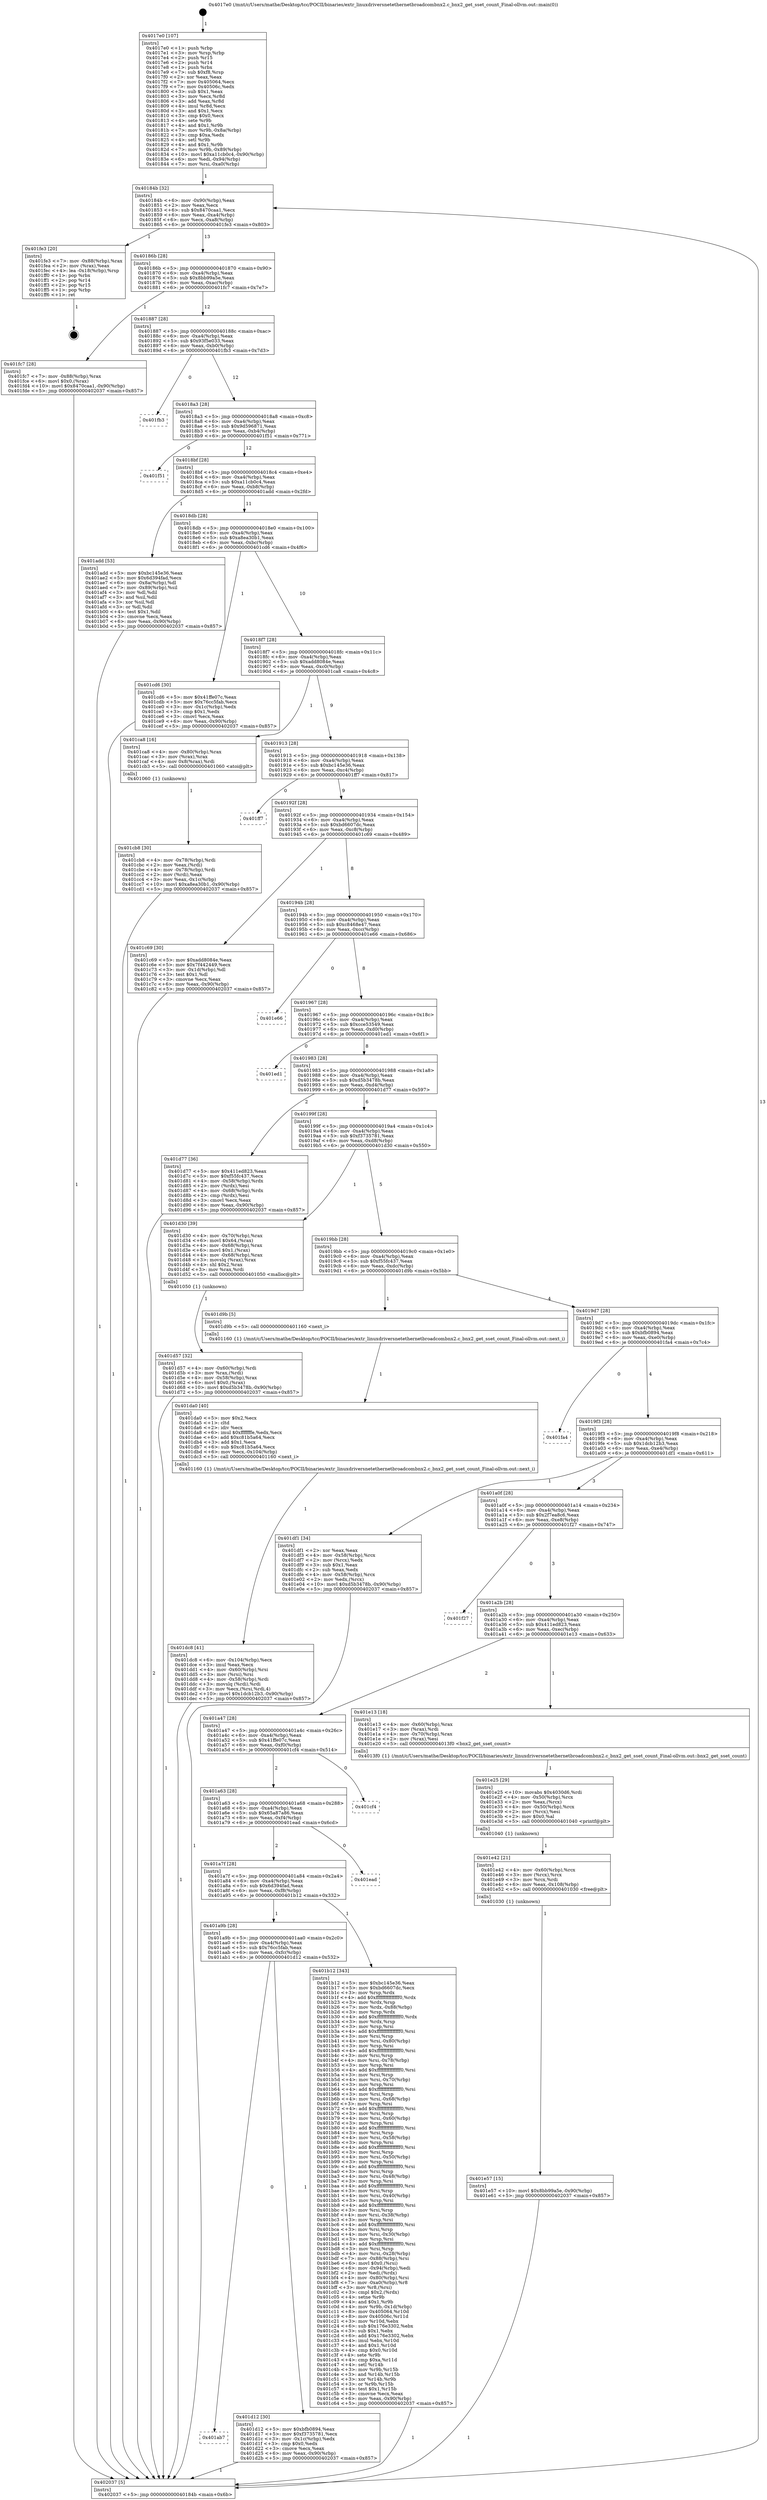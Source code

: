 digraph "0x4017e0" {
  label = "0x4017e0 (/mnt/c/Users/mathe/Desktop/tcc/POCII/binaries/extr_linuxdriversnetethernetbroadcombnx2.c_bnx2_get_sset_count_Final-ollvm.out::main(0))"
  labelloc = "t"
  node[shape=record]

  Entry [label="",width=0.3,height=0.3,shape=circle,fillcolor=black,style=filled]
  "0x40184b" [label="{
     0x40184b [32]\l
     | [instrs]\l
     &nbsp;&nbsp;0x40184b \<+6\>: mov -0x90(%rbp),%eax\l
     &nbsp;&nbsp;0x401851 \<+2\>: mov %eax,%ecx\l
     &nbsp;&nbsp;0x401853 \<+6\>: sub $0x8470caa1,%ecx\l
     &nbsp;&nbsp;0x401859 \<+6\>: mov %eax,-0xa4(%rbp)\l
     &nbsp;&nbsp;0x40185f \<+6\>: mov %ecx,-0xa8(%rbp)\l
     &nbsp;&nbsp;0x401865 \<+6\>: je 0000000000401fe3 \<main+0x803\>\l
  }"]
  "0x401fe3" [label="{
     0x401fe3 [20]\l
     | [instrs]\l
     &nbsp;&nbsp;0x401fe3 \<+7\>: mov -0x88(%rbp),%rax\l
     &nbsp;&nbsp;0x401fea \<+2\>: mov (%rax),%eax\l
     &nbsp;&nbsp;0x401fec \<+4\>: lea -0x18(%rbp),%rsp\l
     &nbsp;&nbsp;0x401ff0 \<+1\>: pop %rbx\l
     &nbsp;&nbsp;0x401ff1 \<+2\>: pop %r14\l
     &nbsp;&nbsp;0x401ff3 \<+2\>: pop %r15\l
     &nbsp;&nbsp;0x401ff5 \<+1\>: pop %rbp\l
     &nbsp;&nbsp;0x401ff6 \<+1\>: ret\l
  }"]
  "0x40186b" [label="{
     0x40186b [28]\l
     | [instrs]\l
     &nbsp;&nbsp;0x40186b \<+5\>: jmp 0000000000401870 \<main+0x90\>\l
     &nbsp;&nbsp;0x401870 \<+6\>: mov -0xa4(%rbp),%eax\l
     &nbsp;&nbsp;0x401876 \<+5\>: sub $0x8bb99a5e,%eax\l
     &nbsp;&nbsp;0x40187b \<+6\>: mov %eax,-0xac(%rbp)\l
     &nbsp;&nbsp;0x401881 \<+6\>: je 0000000000401fc7 \<main+0x7e7\>\l
  }"]
  Exit [label="",width=0.3,height=0.3,shape=circle,fillcolor=black,style=filled,peripheries=2]
  "0x401fc7" [label="{
     0x401fc7 [28]\l
     | [instrs]\l
     &nbsp;&nbsp;0x401fc7 \<+7\>: mov -0x88(%rbp),%rax\l
     &nbsp;&nbsp;0x401fce \<+6\>: movl $0x0,(%rax)\l
     &nbsp;&nbsp;0x401fd4 \<+10\>: movl $0x8470caa1,-0x90(%rbp)\l
     &nbsp;&nbsp;0x401fde \<+5\>: jmp 0000000000402037 \<main+0x857\>\l
  }"]
  "0x401887" [label="{
     0x401887 [28]\l
     | [instrs]\l
     &nbsp;&nbsp;0x401887 \<+5\>: jmp 000000000040188c \<main+0xac\>\l
     &nbsp;&nbsp;0x40188c \<+6\>: mov -0xa4(%rbp),%eax\l
     &nbsp;&nbsp;0x401892 \<+5\>: sub $0x93f5e033,%eax\l
     &nbsp;&nbsp;0x401897 \<+6\>: mov %eax,-0xb0(%rbp)\l
     &nbsp;&nbsp;0x40189d \<+6\>: je 0000000000401fb3 \<main+0x7d3\>\l
  }"]
  "0x401e57" [label="{
     0x401e57 [15]\l
     | [instrs]\l
     &nbsp;&nbsp;0x401e57 \<+10\>: movl $0x8bb99a5e,-0x90(%rbp)\l
     &nbsp;&nbsp;0x401e61 \<+5\>: jmp 0000000000402037 \<main+0x857\>\l
  }"]
  "0x401fb3" [label="{
     0x401fb3\l
  }", style=dashed]
  "0x4018a3" [label="{
     0x4018a3 [28]\l
     | [instrs]\l
     &nbsp;&nbsp;0x4018a3 \<+5\>: jmp 00000000004018a8 \<main+0xc8\>\l
     &nbsp;&nbsp;0x4018a8 \<+6\>: mov -0xa4(%rbp),%eax\l
     &nbsp;&nbsp;0x4018ae \<+5\>: sub $0x9d596871,%eax\l
     &nbsp;&nbsp;0x4018b3 \<+6\>: mov %eax,-0xb4(%rbp)\l
     &nbsp;&nbsp;0x4018b9 \<+6\>: je 0000000000401f51 \<main+0x771\>\l
  }"]
  "0x401e42" [label="{
     0x401e42 [21]\l
     | [instrs]\l
     &nbsp;&nbsp;0x401e42 \<+4\>: mov -0x60(%rbp),%rcx\l
     &nbsp;&nbsp;0x401e46 \<+3\>: mov (%rcx),%rcx\l
     &nbsp;&nbsp;0x401e49 \<+3\>: mov %rcx,%rdi\l
     &nbsp;&nbsp;0x401e4c \<+6\>: mov %eax,-0x108(%rbp)\l
     &nbsp;&nbsp;0x401e52 \<+5\>: call 0000000000401030 \<free@plt\>\l
     | [calls]\l
     &nbsp;&nbsp;0x401030 \{1\} (unknown)\l
  }"]
  "0x401f51" [label="{
     0x401f51\l
  }", style=dashed]
  "0x4018bf" [label="{
     0x4018bf [28]\l
     | [instrs]\l
     &nbsp;&nbsp;0x4018bf \<+5\>: jmp 00000000004018c4 \<main+0xe4\>\l
     &nbsp;&nbsp;0x4018c4 \<+6\>: mov -0xa4(%rbp),%eax\l
     &nbsp;&nbsp;0x4018ca \<+5\>: sub $0xa11cb0c4,%eax\l
     &nbsp;&nbsp;0x4018cf \<+6\>: mov %eax,-0xb8(%rbp)\l
     &nbsp;&nbsp;0x4018d5 \<+6\>: je 0000000000401add \<main+0x2fd\>\l
  }"]
  "0x401e25" [label="{
     0x401e25 [29]\l
     | [instrs]\l
     &nbsp;&nbsp;0x401e25 \<+10\>: movabs $0x4030d6,%rdi\l
     &nbsp;&nbsp;0x401e2f \<+4\>: mov -0x50(%rbp),%rcx\l
     &nbsp;&nbsp;0x401e33 \<+2\>: mov %eax,(%rcx)\l
     &nbsp;&nbsp;0x401e35 \<+4\>: mov -0x50(%rbp),%rcx\l
     &nbsp;&nbsp;0x401e39 \<+2\>: mov (%rcx),%esi\l
     &nbsp;&nbsp;0x401e3b \<+2\>: mov $0x0,%al\l
     &nbsp;&nbsp;0x401e3d \<+5\>: call 0000000000401040 \<printf@plt\>\l
     | [calls]\l
     &nbsp;&nbsp;0x401040 \{1\} (unknown)\l
  }"]
  "0x401add" [label="{
     0x401add [53]\l
     | [instrs]\l
     &nbsp;&nbsp;0x401add \<+5\>: mov $0xbc145e36,%eax\l
     &nbsp;&nbsp;0x401ae2 \<+5\>: mov $0x6d394fad,%ecx\l
     &nbsp;&nbsp;0x401ae7 \<+6\>: mov -0x8a(%rbp),%dl\l
     &nbsp;&nbsp;0x401aed \<+7\>: mov -0x89(%rbp),%sil\l
     &nbsp;&nbsp;0x401af4 \<+3\>: mov %dl,%dil\l
     &nbsp;&nbsp;0x401af7 \<+3\>: and %sil,%dil\l
     &nbsp;&nbsp;0x401afa \<+3\>: xor %sil,%dl\l
     &nbsp;&nbsp;0x401afd \<+3\>: or %dl,%dil\l
     &nbsp;&nbsp;0x401b00 \<+4\>: test $0x1,%dil\l
     &nbsp;&nbsp;0x401b04 \<+3\>: cmovne %ecx,%eax\l
     &nbsp;&nbsp;0x401b07 \<+6\>: mov %eax,-0x90(%rbp)\l
     &nbsp;&nbsp;0x401b0d \<+5\>: jmp 0000000000402037 \<main+0x857\>\l
  }"]
  "0x4018db" [label="{
     0x4018db [28]\l
     | [instrs]\l
     &nbsp;&nbsp;0x4018db \<+5\>: jmp 00000000004018e0 \<main+0x100\>\l
     &nbsp;&nbsp;0x4018e0 \<+6\>: mov -0xa4(%rbp),%eax\l
     &nbsp;&nbsp;0x4018e6 \<+5\>: sub $0xa8ea30b1,%eax\l
     &nbsp;&nbsp;0x4018eb \<+6\>: mov %eax,-0xbc(%rbp)\l
     &nbsp;&nbsp;0x4018f1 \<+6\>: je 0000000000401cd6 \<main+0x4f6\>\l
  }"]
  "0x402037" [label="{
     0x402037 [5]\l
     | [instrs]\l
     &nbsp;&nbsp;0x402037 \<+5\>: jmp 000000000040184b \<main+0x6b\>\l
  }"]
  "0x4017e0" [label="{
     0x4017e0 [107]\l
     | [instrs]\l
     &nbsp;&nbsp;0x4017e0 \<+1\>: push %rbp\l
     &nbsp;&nbsp;0x4017e1 \<+3\>: mov %rsp,%rbp\l
     &nbsp;&nbsp;0x4017e4 \<+2\>: push %r15\l
     &nbsp;&nbsp;0x4017e6 \<+2\>: push %r14\l
     &nbsp;&nbsp;0x4017e8 \<+1\>: push %rbx\l
     &nbsp;&nbsp;0x4017e9 \<+7\>: sub $0xf8,%rsp\l
     &nbsp;&nbsp;0x4017f0 \<+2\>: xor %eax,%eax\l
     &nbsp;&nbsp;0x4017f2 \<+7\>: mov 0x405064,%ecx\l
     &nbsp;&nbsp;0x4017f9 \<+7\>: mov 0x40506c,%edx\l
     &nbsp;&nbsp;0x401800 \<+3\>: sub $0x1,%eax\l
     &nbsp;&nbsp;0x401803 \<+3\>: mov %ecx,%r8d\l
     &nbsp;&nbsp;0x401806 \<+3\>: add %eax,%r8d\l
     &nbsp;&nbsp;0x401809 \<+4\>: imul %r8d,%ecx\l
     &nbsp;&nbsp;0x40180d \<+3\>: and $0x1,%ecx\l
     &nbsp;&nbsp;0x401810 \<+3\>: cmp $0x0,%ecx\l
     &nbsp;&nbsp;0x401813 \<+4\>: sete %r9b\l
     &nbsp;&nbsp;0x401817 \<+4\>: and $0x1,%r9b\l
     &nbsp;&nbsp;0x40181b \<+7\>: mov %r9b,-0x8a(%rbp)\l
     &nbsp;&nbsp;0x401822 \<+3\>: cmp $0xa,%edx\l
     &nbsp;&nbsp;0x401825 \<+4\>: setl %r9b\l
     &nbsp;&nbsp;0x401829 \<+4\>: and $0x1,%r9b\l
     &nbsp;&nbsp;0x40182d \<+7\>: mov %r9b,-0x89(%rbp)\l
     &nbsp;&nbsp;0x401834 \<+10\>: movl $0xa11cb0c4,-0x90(%rbp)\l
     &nbsp;&nbsp;0x40183e \<+6\>: mov %edi,-0x94(%rbp)\l
     &nbsp;&nbsp;0x401844 \<+7\>: mov %rsi,-0xa0(%rbp)\l
  }"]
  "0x401dc8" [label="{
     0x401dc8 [41]\l
     | [instrs]\l
     &nbsp;&nbsp;0x401dc8 \<+6\>: mov -0x104(%rbp),%ecx\l
     &nbsp;&nbsp;0x401dce \<+3\>: imul %eax,%ecx\l
     &nbsp;&nbsp;0x401dd1 \<+4\>: mov -0x60(%rbp),%rsi\l
     &nbsp;&nbsp;0x401dd5 \<+3\>: mov (%rsi),%rsi\l
     &nbsp;&nbsp;0x401dd8 \<+4\>: mov -0x58(%rbp),%rdi\l
     &nbsp;&nbsp;0x401ddc \<+3\>: movslq (%rdi),%rdi\l
     &nbsp;&nbsp;0x401ddf \<+3\>: mov %ecx,(%rsi,%rdi,4)\l
     &nbsp;&nbsp;0x401de2 \<+10\>: movl $0x1dcb12b3,-0x90(%rbp)\l
     &nbsp;&nbsp;0x401dec \<+5\>: jmp 0000000000402037 \<main+0x857\>\l
  }"]
  "0x401cd6" [label="{
     0x401cd6 [30]\l
     | [instrs]\l
     &nbsp;&nbsp;0x401cd6 \<+5\>: mov $0x41ffe07c,%eax\l
     &nbsp;&nbsp;0x401cdb \<+5\>: mov $0x76cc5fab,%ecx\l
     &nbsp;&nbsp;0x401ce0 \<+3\>: mov -0x1c(%rbp),%edx\l
     &nbsp;&nbsp;0x401ce3 \<+3\>: cmp $0x1,%edx\l
     &nbsp;&nbsp;0x401ce6 \<+3\>: cmovl %ecx,%eax\l
     &nbsp;&nbsp;0x401ce9 \<+6\>: mov %eax,-0x90(%rbp)\l
     &nbsp;&nbsp;0x401cef \<+5\>: jmp 0000000000402037 \<main+0x857\>\l
  }"]
  "0x4018f7" [label="{
     0x4018f7 [28]\l
     | [instrs]\l
     &nbsp;&nbsp;0x4018f7 \<+5\>: jmp 00000000004018fc \<main+0x11c\>\l
     &nbsp;&nbsp;0x4018fc \<+6\>: mov -0xa4(%rbp),%eax\l
     &nbsp;&nbsp;0x401902 \<+5\>: sub $0xadd8084e,%eax\l
     &nbsp;&nbsp;0x401907 \<+6\>: mov %eax,-0xc0(%rbp)\l
     &nbsp;&nbsp;0x40190d \<+6\>: je 0000000000401ca8 \<main+0x4c8\>\l
  }"]
  "0x401da0" [label="{
     0x401da0 [40]\l
     | [instrs]\l
     &nbsp;&nbsp;0x401da0 \<+5\>: mov $0x2,%ecx\l
     &nbsp;&nbsp;0x401da5 \<+1\>: cltd\l
     &nbsp;&nbsp;0x401da6 \<+2\>: idiv %ecx\l
     &nbsp;&nbsp;0x401da8 \<+6\>: imul $0xfffffffe,%edx,%ecx\l
     &nbsp;&nbsp;0x401dae \<+6\>: add $0xc81b5a64,%ecx\l
     &nbsp;&nbsp;0x401db4 \<+3\>: add $0x1,%ecx\l
     &nbsp;&nbsp;0x401db7 \<+6\>: sub $0xc81b5a64,%ecx\l
     &nbsp;&nbsp;0x401dbd \<+6\>: mov %ecx,-0x104(%rbp)\l
     &nbsp;&nbsp;0x401dc3 \<+5\>: call 0000000000401160 \<next_i\>\l
     | [calls]\l
     &nbsp;&nbsp;0x401160 \{1\} (/mnt/c/Users/mathe/Desktop/tcc/POCII/binaries/extr_linuxdriversnetethernetbroadcombnx2.c_bnx2_get_sset_count_Final-ollvm.out::next_i)\l
  }"]
  "0x401ca8" [label="{
     0x401ca8 [16]\l
     | [instrs]\l
     &nbsp;&nbsp;0x401ca8 \<+4\>: mov -0x80(%rbp),%rax\l
     &nbsp;&nbsp;0x401cac \<+3\>: mov (%rax),%rax\l
     &nbsp;&nbsp;0x401caf \<+4\>: mov 0x8(%rax),%rdi\l
     &nbsp;&nbsp;0x401cb3 \<+5\>: call 0000000000401060 \<atoi@plt\>\l
     | [calls]\l
     &nbsp;&nbsp;0x401060 \{1\} (unknown)\l
  }"]
  "0x401913" [label="{
     0x401913 [28]\l
     | [instrs]\l
     &nbsp;&nbsp;0x401913 \<+5\>: jmp 0000000000401918 \<main+0x138\>\l
     &nbsp;&nbsp;0x401918 \<+6\>: mov -0xa4(%rbp),%eax\l
     &nbsp;&nbsp;0x40191e \<+5\>: sub $0xbc145e36,%eax\l
     &nbsp;&nbsp;0x401923 \<+6\>: mov %eax,-0xc4(%rbp)\l
     &nbsp;&nbsp;0x401929 \<+6\>: je 0000000000401ff7 \<main+0x817\>\l
  }"]
  "0x401d57" [label="{
     0x401d57 [32]\l
     | [instrs]\l
     &nbsp;&nbsp;0x401d57 \<+4\>: mov -0x60(%rbp),%rdi\l
     &nbsp;&nbsp;0x401d5b \<+3\>: mov %rax,(%rdi)\l
     &nbsp;&nbsp;0x401d5e \<+4\>: mov -0x58(%rbp),%rax\l
     &nbsp;&nbsp;0x401d62 \<+6\>: movl $0x0,(%rax)\l
     &nbsp;&nbsp;0x401d68 \<+10\>: movl $0xd5b3478b,-0x90(%rbp)\l
     &nbsp;&nbsp;0x401d72 \<+5\>: jmp 0000000000402037 \<main+0x857\>\l
  }"]
  "0x401ff7" [label="{
     0x401ff7\l
  }", style=dashed]
  "0x40192f" [label="{
     0x40192f [28]\l
     | [instrs]\l
     &nbsp;&nbsp;0x40192f \<+5\>: jmp 0000000000401934 \<main+0x154\>\l
     &nbsp;&nbsp;0x401934 \<+6\>: mov -0xa4(%rbp),%eax\l
     &nbsp;&nbsp;0x40193a \<+5\>: sub $0xbd6607dc,%eax\l
     &nbsp;&nbsp;0x40193f \<+6\>: mov %eax,-0xc8(%rbp)\l
     &nbsp;&nbsp;0x401945 \<+6\>: je 0000000000401c69 \<main+0x489\>\l
  }"]
  "0x401ab7" [label="{
     0x401ab7\l
  }", style=dashed]
  "0x401c69" [label="{
     0x401c69 [30]\l
     | [instrs]\l
     &nbsp;&nbsp;0x401c69 \<+5\>: mov $0xadd8084e,%eax\l
     &nbsp;&nbsp;0x401c6e \<+5\>: mov $0x7f442449,%ecx\l
     &nbsp;&nbsp;0x401c73 \<+3\>: mov -0x1d(%rbp),%dl\l
     &nbsp;&nbsp;0x401c76 \<+3\>: test $0x1,%dl\l
     &nbsp;&nbsp;0x401c79 \<+3\>: cmovne %ecx,%eax\l
     &nbsp;&nbsp;0x401c7c \<+6\>: mov %eax,-0x90(%rbp)\l
     &nbsp;&nbsp;0x401c82 \<+5\>: jmp 0000000000402037 \<main+0x857\>\l
  }"]
  "0x40194b" [label="{
     0x40194b [28]\l
     | [instrs]\l
     &nbsp;&nbsp;0x40194b \<+5\>: jmp 0000000000401950 \<main+0x170\>\l
     &nbsp;&nbsp;0x401950 \<+6\>: mov -0xa4(%rbp),%eax\l
     &nbsp;&nbsp;0x401956 \<+5\>: sub $0xc8468e47,%eax\l
     &nbsp;&nbsp;0x40195b \<+6\>: mov %eax,-0xcc(%rbp)\l
     &nbsp;&nbsp;0x401961 \<+6\>: je 0000000000401e66 \<main+0x686\>\l
  }"]
  "0x401d12" [label="{
     0x401d12 [30]\l
     | [instrs]\l
     &nbsp;&nbsp;0x401d12 \<+5\>: mov $0xbfb0894,%eax\l
     &nbsp;&nbsp;0x401d17 \<+5\>: mov $0xf3735781,%ecx\l
     &nbsp;&nbsp;0x401d1c \<+3\>: mov -0x1c(%rbp),%edx\l
     &nbsp;&nbsp;0x401d1f \<+3\>: cmp $0x0,%edx\l
     &nbsp;&nbsp;0x401d22 \<+3\>: cmove %ecx,%eax\l
     &nbsp;&nbsp;0x401d25 \<+6\>: mov %eax,-0x90(%rbp)\l
     &nbsp;&nbsp;0x401d2b \<+5\>: jmp 0000000000402037 \<main+0x857\>\l
  }"]
  "0x401e66" [label="{
     0x401e66\l
  }", style=dashed]
  "0x401967" [label="{
     0x401967 [28]\l
     | [instrs]\l
     &nbsp;&nbsp;0x401967 \<+5\>: jmp 000000000040196c \<main+0x18c\>\l
     &nbsp;&nbsp;0x40196c \<+6\>: mov -0xa4(%rbp),%eax\l
     &nbsp;&nbsp;0x401972 \<+5\>: sub $0xcce53549,%eax\l
     &nbsp;&nbsp;0x401977 \<+6\>: mov %eax,-0xd0(%rbp)\l
     &nbsp;&nbsp;0x40197d \<+6\>: je 0000000000401ed1 \<main+0x6f1\>\l
  }"]
  "0x401cb8" [label="{
     0x401cb8 [30]\l
     | [instrs]\l
     &nbsp;&nbsp;0x401cb8 \<+4\>: mov -0x78(%rbp),%rdi\l
     &nbsp;&nbsp;0x401cbc \<+2\>: mov %eax,(%rdi)\l
     &nbsp;&nbsp;0x401cbe \<+4\>: mov -0x78(%rbp),%rdi\l
     &nbsp;&nbsp;0x401cc2 \<+2\>: mov (%rdi),%eax\l
     &nbsp;&nbsp;0x401cc4 \<+3\>: mov %eax,-0x1c(%rbp)\l
     &nbsp;&nbsp;0x401cc7 \<+10\>: movl $0xa8ea30b1,-0x90(%rbp)\l
     &nbsp;&nbsp;0x401cd1 \<+5\>: jmp 0000000000402037 \<main+0x857\>\l
  }"]
  "0x401ed1" [label="{
     0x401ed1\l
  }", style=dashed]
  "0x401983" [label="{
     0x401983 [28]\l
     | [instrs]\l
     &nbsp;&nbsp;0x401983 \<+5\>: jmp 0000000000401988 \<main+0x1a8\>\l
     &nbsp;&nbsp;0x401988 \<+6\>: mov -0xa4(%rbp),%eax\l
     &nbsp;&nbsp;0x40198e \<+5\>: sub $0xd5b3478b,%eax\l
     &nbsp;&nbsp;0x401993 \<+6\>: mov %eax,-0xd4(%rbp)\l
     &nbsp;&nbsp;0x401999 \<+6\>: je 0000000000401d77 \<main+0x597\>\l
  }"]
  "0x401a9b" [label="{
     0x401a9b [28]\l
     | [instrs]\l
     &nbsp;&nbsp;0x401a9b \<+5\>: jmp 0000000000401aa0 \<main+0x2c0\>\l
     &nbsp;&nbsp;0x401aa0 \<+6\>: mov -0xa4(%rbp),%eax\l
     &nbsp;&nbsp;0x401aa6 \<+5\>: sub $0x76cc5fab,%eax\l
     &nbsp;&nbsp;0x401aab \<+6\>: mov %eax,-0xfc(%rbp)\l
     &nbsp;&nbsp;0x401ab1 \<+6\>: je 0000000000401d12 \<main+0x532\>\l
  }"]
  "0x401d77" [label="{
     0x401d77 [36]\l
     | [instrs]\l
     &nbsp;&nbsp;0x401d77 \<+5\>: mov $0x411ed823,%eax\l
     &nbsp;&nbsp;0x401d7c \<+5\>: mov $0xf55fc437,%ecx\l
     &nbsp;&nbsp;0x401d81 \<+4\>: mov -0x58(%rbp),%rdx\l
     &nbsp;&nbsp;0x401d85 \<+2\>: mov (%rdx),%esi\l
     &nbsp;&nbsp;0x401d87 \<+4\>: mov -0x68(%rbp),%rdx\l
     &nbsp;&nbsp;0x401d8b \<+2\>: cmp (%rdx),%esi\l
     &nbsp;&nbsp;0x401d8d \<+3\>: cmovl %ecx,%eax\l
     &nbsp;&nbsp;0x401d90 \<+6\>: mov %eax,-0x90(%rbp)\l
     &nbsp;&nbsp;0x401d96 \<+5\>: jmp 0000000000402037 \<main+0x857\>\l
  }"]
  "0x40199f" [label="{
     0x40199f [28]\l
     | [instrs]\l
     &nbsp;&nbsp;0x40199f \<+5\>: jmp 00000000004019a4 \<main+0x1c4\>\l
     &nbsp;&nbsp;0x4019a4 \<+6\>: mov -0xa4(%rbp),%eax\l
     &nbsp;&nbsp;0x4019aa \<+5\>: sub $0xf3735781,%eax\l
     &nbsp;&nbsp;0x4019af \<+6\>: mov %eax,-0xd8(%rbp)\l
     &nbsp;&nbsp;0x4019b5 \<+6\>: je 0000000000401d30 \<main+0x550\>\l
  }"]
  "0x401b12" [label="{
     0x401b12 [343]\l
     | [instrs]\l
     &nbsp;&nbsp;0x401b12 \<+5\>: mov $0xbc145e36,%eax\l
     &nbsp;&nbsp;0x401b17 \<+5\>: mov $0xbd6607dc,%ecx\l
     &nbsp;&nbsp;0x401b1c \<+3\>: mov %rsp,%rdx\l
     &nbsp;&nbsp;0x401b1f \<+4\>: add $0xfffffffffffffff0,%rdx\l
     &nbsp;&nbsp;0x401b23 \<+3\>: mov %rdx,%rsp\l
     &nbsp;&nbsp;0x401b26 \<+7\>: mov %rdx,-0x88(%rbp)\l
     &nbsp;&nbsp;0x401b2d \<+3\>: mov %rsp,%rdx\l
     &nbsp;&nbsp;0x401b30 \<+4\>: add $0xfffffffffffffff0,%rdx\l
     &nbsp;&nbsp;0x401b34 \<+3\>: mov %rdx,%rsp\l
     &nbsp;&nbsp;0x401b37 \<+3\>: mov %rsp,%rsi\l
     &nbsp;&nbsp;0x401b3a \<+4\>: add $0xfffffffffffffff0,%rsi\l
     &nbsp;&nbsp;0x401b3e \<+3\>: mov %rsi,%rsp\l
     &nbsp;&nbsp;0x401b41 \<+4\>: mov %rsi,-0x80(%rbp)\l
     &nbsp;&nbsp;0x401b45 \<+3\>: mov %rsp,%rsi\l
     &nbsp;&nbsp;0x401b48 \<+4\>: add $0xfffffffffffffff0,%rsi\l
     &nbsp;&nbsp;0x401b4c \<+3\>: mov %rsi,%rsp\l
     &nbsp;&nbsp;0x401b4f \<+4\>: mov %rsi,-0x78(%rbp)\l
     &nbsp;&nbsp;0x401b53 \<+3\>: mov %rsp,%rsi\l
     &nbsp;&nbsp;0x401b56 \<+4\>: add $0xfffffffffffffff0,%rsi\l
     &nbsp;&nbsp;0x401b5a \<+3\>: mov %rsi,%rsp\l
     &nbsp;&nbsp;0x401b5d \<+4\>: mov %rsi,-0x70(%rbp)\l
     &nbsp;&nbsp;0x401b61 \<+3\>: mov %rsp,%rsi\l
     &nbsp;&nbsp;0x401b64 \<+4\>: add $0xfffffffffffffff0,%rsi\l
     &nbsp;&nbsp;0x401b68 \<+3\>: mov %rsi,%rsp\l
     &nbsp;&nbsp;0x401b6b \<+4\>: mov %rsi,-0x68(%rbp)\l
     &nbsp;&nbsp;0x401b6f \<+3\>: mov %rsp,%rsi\l
     &nbsp;&nbsp;0x401b72 \<+4\>: add $0xfffffffffffffff0,%rsi\l
     &nbsp;&nbsp;0x401b76 \<+3\>: mov %rsi,%rsp\l
     &nbsp;&nbsp;0x401b79 \<+4\>: mov %rsi,-0x60(%rbp)\l
     &nbsp;&nbsp;0x401b7d \<+3\>: mov %rsp,%rsi\l
     &nbsp;&nbsp;0x401b80 \<+4\>: add $0xfffffffffffffff0,%rsi\l
     &nbsp;&nbsp;0x401b84 \<+3\>: mov %rsi,%rsp\l
     &nbsp;&nbsp;0x401b87 \<+4\>: mov %rsi,-0x58(%rbp)\l
     &nbsp;&nbsp;0x401b8b \<+3\>: mov %rsp,%rsi\l
     &nbsp;&nbsp;0x401b8e \<+4\>: add $0xfffffffffffffff0,%rsi\l
     &nbsp;&nbsp;0x401b92 \<+3\>: mov %rsi,%rsp\l
     &nbsp;&nbsp;0x401b95 \<+4\>: mov %rsi,-0x50(%rbp)\l
     &nbsp;&nbsp;0x401b99 \<+3\>: mov %rsp,%rsi\l
     &nbsp;&nbsp;0x401b9c \<+4\>: add $0xfffffffffffffff0,%rsi\l
     &nbsp;&nbsp;0x401ba0 \<+3\>: mov %rsi,%rsp\l
     &nbsp;&nbsp;0x401ba3 \<+4\>: mov %rsi,-0x48(%rbp)\l
     &nbsp;&nbsp;0x401ba7 \<+3\>: mov %rsp,%rsi\l
     &nbsp;&nbsp;0x401baa \<+4\>: add $0xfffffffffffffff0,%rsi\l
     &nbsp;&nbsp;0x401bae \<+3\>: mov %rsi,%rsp\l
     &nbsp;&nbsp;0x401bb1 \<+4\>: mov %rsi,-0x40(%rbp)\l
     &nbsp;&nbsp;0x401bb5 \<+3\>: mov %rsp,%rsi\l
     &nbsp;&nbsp;0x401bb8 \<+4\>: add $0xfffffffffffffff0,%rsi\l
     &nbsp;&nbsp;0x401bbc \<+3\>: mov %rsi,%rsp\l
     &nbsp;&nbsp;0x401bbf \<+4\>: mov %rsi,-0x38(%rbp)\l
     &nbsp;&nbsp;0x401bc3 \<+3\>: mov %rsp,%rsi\l
     &nbsp;&nbsp;0x401bc6 \<+4\>: add $0xfffffffffffffff0,%rsi\l
     &nbsp;&nbsp;0x401bca \<+3\>: mov %rsi,%rsp\l
     &nbsp;&nbsp;0x401bcd \<+4\>: mov %rsi,-0x30(%rbp)\l
     &nbsp;&nbsp;0x401bd1 \<+3\>: mov %rsp,%rsi\l
     &nbsp;&nbsp;0x401bd4 \<+4\>: add $0xfffffffffffffff0,%rsi\l
     &nbsp;&nbsp;0x401bd8 \<+3\>: mov %rsi,%rsp\l
     &nbsp;&nbsp;0x401bdb \<+4\>: mov %rsi,-0x28(%rbp)\l
     &nbsp;&nbsp;0x401bdf \<+7\>: mov -0x88(%rbp),%rsi\l
     &nbsp;&nbsp;0x401be6 \<+6\>: movl $0x0,(%rsi)\l
     &nbsp;&nbsp;0x401bec \<+6\>: mov -0x94(%rbp),%edi\l
     &nbsp;&nbsp;0x401bf2 \<+2\>: mov %edi,(%rdx)\l
     &nbsp;&nbsp;0x401bf4 \<+4\>: mov -0x80(%rbp),%rsi\l
     &nbsp;&nbsp;0x401bf8 \<+7\>: mov -0xa0(%rbp),%r8\l
     &nbsp;&nbsp;0x401bff \<+3\>: mov %r8,(%rsi)\l
     &nbsp;&nbsp;0x401c02 \<+3\>: cmpl $0x2,(%rdx)\l
     &nbsp;&nbsp;0x401c05 \<+4\>: setne %r9b\l
     &nbsp;&nbsp;0x401c09 \<+4\>: and $0x1,%r9b\l
     &nbsp;&nbsp;0x401c0d \<+4\>: mov %r9b,-0x1d(%rbp)\l
     &nbsp;&nbsp;0x401c11 \<+8\>: mov 0x405064,%r10d\l
     &nbsp;&nbsp;0x401c19 \<+8\>: mov 0x40506c,%r11d\l
     &nbsp;&nbsp;0x401c21 \<+3\>: mov %r10d,%ebx\l
     &nbsp;&nbsp;0x401c24 \<+6\>: sub $0x176e3302,%ebx\l
     &nbsp;&nbsp;0x401c2a \<+3\>: sub $0x1,%ebx\l
     &nbsp;&nbsp;0x401c2d \<+6\>: add $0x176e3302,%ebx\l
     &nbsp;&nbsp;0x401c33 \<+4\>: imul %ebx,%r10d\l
     &nbsp;&nbsp;0x401c37 \<+4\>: and $0x1,%r10d\l
     &nbsp;&nbsp;0x401c3b \<+4\>: cmp $0x0,%r10d\l
     &nbsp;&nbsp;0x401c3f \<+4\>: sete %r9b\l
     &nbsp;&nbsp;0x401c43 \<+4\>: cmp $0xa,%r11d\l
     &nbsp;&nbsp;0x401c47 \<+4\>: setl %r14b\l
     &nbsp;&nbsp;0x401c4b \<+3\>: mov %r9b,%r15b\l
     &nbsp;&nbsp;0x401c4e \<+3\>: and %r14b,%r15b\l
     &nbsp;&nbsp;0x401c51 \<+3\>: xor %r14b,%r9b\l
     &nbsp;&nbsp;0x401c54 \<+3\>: or %r9b,%r15b\l
     &nbsp;&nbsp;0x401c57 \<+4\>: test $0x1,%r15b\l
     &nbsp;&nbsp;0x401c5b \<+3\>: cmovne %ecx,%eax\l
     &nbsp;&nbsp;0x401c5e \<+6\>: mov %eax,-0x90(%rbp)\l
     &nbsp;&nbsp;0x401c64 \<+5\>: jmp 0000000000402037 \<main+0x857\>\l
  }"]
  "0x401d30" [label="{
     0x401d30 [39]\l
     | [instrs]\l
     &nbsp;&nbsp;0x401d30 \<+4\>: mov -0x70(%rbp),%rax\l
     &nbsp;&nbsp;0x401d34 \<+6\>: movl $0x64,(%rax)\l
     &nbsp;&nbsp;0x401d3a \<+4\>: mov -0x68(%rbp),%rax\l
     &nbsp;&nbsp;0x401d3e \<+6\>: movl $0x1,(%rax)\l
     &nbsp;&nbsp;0x401d44 \<+4\>: mov -0x68(%rbp),%rax\l
     &nbsp;&nbsp;0x401d48 \<+3\>: movslq (%rax),%rax\l
     &nbsp;&nbsp;0x401d4b \<+4\>: shl $0x2,%rax\l
     &nbsp;&nbsp;0x401d4f \<+3\>: mov %rax,%rdi\l
     &nbsp;&nbsp;0x401d52 \<+5\>: call 0000000000401050 \<malloc@plt\>\l
     | [calls]\l
     &nbsp;&nbsp;0x401050 \{1\} (unknown)\l
  }"]
  "0x4019bb" [label="{
     0x4019bb [28]\l
     | [instrs]\l
     &nbsp;&nbsp;0x4019bb \<+5\>: jmp 00000000004019c0 \<main+0x1e0\>\l
     &nbsp;&nbsp;0x4019c0 \<+6\>: mov -0xa4(%rbp),%eax\l
     &nbsp;&nbsp;0x4019c6 \<+5\>: sub $0xf55fc437,%eax\l
     &nbsp;&nbsp;0x4019cb \<+6\>: mov %eax,-0xdc(%rbp)\l
     &nbsp;&nbsp;0x4019d1 \<+6\>: je 0000000000401d9b \<main+0x5bb\>\l
  }"]
  "0x401a7f" [label="{
     0x401a7f [28]\l
     | [instrs]\l
     &nbsp;&nbsp;0x401a7f \<+5\>: jmp 0000000000401a84 \<main+0x2a4\>\l
     &nbsp;&nbsp;0x401a84 \<+6\>: mov -0xa4(%rbp),%eax\l
     &nbsp;&nbsp;0x401a8a \<+5\>: sub $0x6d394fad,%eax\l
     &nbsp;&nbsp;0x401a8f \<+6\>: mov %eax,-0xf8(%rbp)\l
     &nbsp;&nbsp;0x401a95 \<+6\>: je 0000000000401b12 \<main+0x332\>\l
  }"]
  "0x401d9b" [label="{
     0x401d9b [5]\l
     | [instrs]\l
     &nbsp;&nbsp;0x401d9b \<+5\>: call 0000000000401160 \<next_i\>\l
     | [calls]\l
     &nbsp;&nbsp;0x401160 \{1\} (/mnt/c/Users/mathe/Desktop/tcc/POCII/binaries/extr_linuxdriversnetethernetbroadcombnx2.c_bnx2_get_sset_count_Final-ollvm.out::next_i)\l
  }"]
  "0x4019d7" [label="{
     0x4019d7 [28]\l
     | [instrs]\l
     &nbsp;&nbsp;0x4019d7 \<+5\>: jmp 00000000004019dc \<main+0x1fc\>\l
     &nbsp;&nbsp;0x4019dc \<+6\>: mov -0xa4(%rbp),%eax\l
     &nbsp;&nbsp;0x4019e2 \<+5\>: sub $0xbfb0894,%eax\l
     &nbsp;&nbsp;0x4019e7 \<+6\>: mov %eax,-0xe0(%rbp)\l
     &nbsp;&nbsp;0x4019ed \<+6\>: je 0000000000401fa4 \<main+0x7c4\>\l
  }"]
  "0x401ead" [label="{
     0x401ead\l
  }", style=dashed]
  "0x401fa4" [label="{
     0x401fa4\l
  }", style=dashed]
  "0x4019f3" [label="{
     0x4019f3 [28]\l
     | [instrs]\l
     &nbsp;&nbsp;0x4019f3 \<+5\>: jmp 00000000004019f8 \<main+0x218\>\l
     &nbsp;&nbsp;0x4019f8 \<+6\>: mov -0xa4(%rbp),%eax\l
     &nbsp;&nbsp;0x4019fe \<+5\>: sub $0x1dcb12b3,%eax\l
     &nbsp;&nbsp;0x401a03 \<+6\>: mov %eax,-0xe4(%rbp)\l
     &nbsp;&nbsp;0x401a09 \<+6\>: je 0000000000401df1 \<main+0x611\>\l
  }"]
  "0x401a63" [label="{
     0x401a63 [28]\l
     | [instrs]\l
     &nbsp;&nbsp;0x401a63 \<+5\>: jmp 0000000000401a68 \<main+0x288\>\l
     &nbsp;&nbsp;0x401a68 \<+6\>: mov -0xa4(%rbp),%eax\l
     &nbsp;&nbsp;0x401a6e \<+5\>: sub $0x65a87a86,%eax\l
     &nbsp;&nbsp;0x401a73 \<+6\>: mov %eax,-0xf4(%rbp)\l
     &nbsp;&nbsp;0x401a79 \<+6\>: je 0000000000401ead \<main+0x6cd\>\l
  }"]
  "0x401df1" [label="{
     0x401df1 [34]\l
     | [instrs]\l
     &nbsp;&nbsp;0x401df1 \<+2\>: xor %eax,%eax\l
     &nbsp;&nbsp;0x401df3 \<+4\>: mov -0x58(%rbp),%rcx\l
     &nbsp;&nbsp;0x401df7 \<+2\>: mov (%rcx),%edx\l
     &nbsp;&nbsp;0x401df9 \<+3\>: sub $0x1,%eax\l
     &nbsp;&nbsp;0x401dfc \<+2\>: sub %eax,%edx\l
     &nbsp;&nbsp;0x401dfe \<+4\>: mov -0x58(%rbp),%rcx\l
     &nbsp;&nbsp;0x401e02 \<+2\>: mov %edx,(%rcx)\l
     &nbsp;&nbsp;0x401e04 \<+10\>: movl $0xd5b3478b,-0x90(%rbp)\l
     &nbsp;&nbsp;0x401e0e \<+5\>: jmp 0000000000402037 \<main+0x857\>\l
  }"]
  "0x401a0f" [label="{
     0x401a0f [28]\l
     | [instrs]\l
     &nbsp;&nbsp;0x401a0f \<+5\>: jmp 0000000000401a14 \<main+0x234\>\l
     &nbsp;&nbsp;0x401a14 \<+6\>: mov -0xa4(%rbp),%eax\l
     &nbsp;&nbsp;0x401a1a \<+5\>: sub $0x2f7ea8c6,%eax\l
     &nbsp;&nbsp;0x401a1f \<+6\>: mov %eax,-0xe8(%rbp)\l
     &nbsp;&nbsp;0x401a25 \<+6\>: je 0000000000401f27 \<main+0x747\>\l
  }"]
  "0x401cf4" [label="{
     0x401cf4\l
  }", style=dashed]
  "0x401f27" [label="{
     0x401f27\l
  }", style=dashed]
  "0x401a2b" [label="{
     0x401a2b [28]\l
     | [instrs]\l
     &nbsp;&nbsp;0x401a2b \<+5\>: jmp 0000000000401a30 \<main+0x250\>\l
     &nbsp;&nbsp;0x401a30 \<+6\>: mov -0xa4(%rbp),%eax\l
     &nbsp;&nbsp;0x401a36 \<+5\>: sub $0x411ed823,%eax\l
     &nbsp;&nbsp;0x401a3b \<+6\>: mov %eax,-0xec(%rbp)\l
     &nbsp;&nbsp;0x401a41 \<+6\>: je 0000000000401e13 \<main+0x633\>\l
  }"]
  "0x401a47" [label="{
     0x401a47 [28]\l
     | [instrs]\l
     &nbsp;&nbsp;0x401a47 \<+5\>: jmp 0000000000401a4c \<main+0x26c\>\l
     &nbsp;&nbsp;0x401a4c \<+6\>: mov -0xa4(%rbp),%eax\l
     &nbsp;&nbsp;0x401a52 \<+5\>: sub $0x41ffe07c,%eax\l
     &nbsp;&nbsp;0x401a57 \<+6\>: mov %eax,-0xf0(%rbp)\l
     &nbsp;&nbsp;0x401a5d \<+6\>: je 0000000000401cf4 \<main+0x514\>\l
  }"]
  "0x401e13" [label="{
     0x401e13 [18]\l
     | [instrs]\l
     &nbsp;&nbsp;0x401e13 \<+4\>: mov -0x60(%rbp),%rax\l
     &nbsp;&nbsp;0x401e17 \<+3\>: mov (%rax),%rdi\l
     &nbsp;&nbsp;0x401e1a \<+4\>: mov -0x70(%rbp),%rax\l
     &nbsp;&nbsp;0x401e1e \<+2\>: mov (%rax),%esi\l
     &nbsp;&nbsp;0x401e20 \<+5\>: call 00000000004013f0 \<bnx2_get_sset_count\>\l
     | [calls]\l
     &nbsp;&nbsp;0x4013f0 \{1\} (/mnt/c/Users/mathe/Desktop/tcc/POCII/binaries/extr_linuxdriversnetethernetbroadcombnx2.c_bnx2_get_sset_count_Final-ollvm.out::bnx2_get_sset_count)\l
  }"]
  Entry -> "0x4017e0" [label=" 1"]
  "0x40184b" -> "0x401fe3" [label=" 1"]
  "0x40184b" -> "0x40186b" [label=" 13"]
  "0x401fe3" -> Exit [label=" 1"]
  "0x40186b" -> "0x401fc7" [label=" 1"]
  "0x40186b" -> "0x401887" [label=" 12"]
  "0x401fc7" -> "0x402037" [label=" 1"]
  "0x401887" -> "0x401fb3" [label=" 0"]
  "0x401887" -> "0x4018a3" [label=" 12"]
  "0x401e57" -> "0x402037" [label=" 1"]
  "0x4018a3" -> "0x401f51" [label=" 0"]
  "0x4018a3" -> "0x4018bf" [label=" 12"]
  "0x401e42" -> "0x401e57" [label=" 1"]
  "0x4018bf" -> "0x401add" [label=" 1"]
  "0x4018bf" -> "0x4018db" [label=" 11"]
  "0x401add" -> "0x402037" [label=" 1"]
  "0x4017e0" -> "0x40184b" [label=" 1"]
  "0x402037" -> "0x40184b" [label=" 13"]
  "0x401e25" -> "0x401e42" [label=" 1"]
  "0x4018db" -> "0x401cd6" [label=" 1"]
  "0x4018db" -> "0x4018f7" [label=" 10"]
  "0x401e13" -> "0x401e25" [label=" 1"]
  "0x4018f7" -> "0x401ca8" [label=" 1"]
  "0x4018f7" -> "0x401913" [label=" 9"]
  "0x401df1" -> "0x402037" [label=" 1"]
  "0x401913" -> "0x401ff7" [label=" 0"]
  "0x401913" -> "0x40192f" [label=" 9"]
  "0x401dc8" -> "0x402037" [label=" 1"]
  "0x40192f" -> "0x401c69" [label=" 1"]
  "0x40192f" -> "0x40194b" [label=" 8"]
  "0x401da0" -> "0x401dc8" [label=" 1"]
  "0x40194b" -> "0x401e66" [label=" 0"]
  "0x40194b" -> "0x401967" [label=" 8"]
  "0x401d9b" -> "0x401da0" [label=" 1"]
  "0x401967" -> "0x401ed1" [label=" 0"]
  "0x401967" -> "0x401983" [label=" 8"]
  "0x401d57" -> "0x402037" [label=" 1"]
  "0x401983" -> "0x401d77" [label=" 2"]
  "0x401983" -> "0x40199f" [label=" 6"]
  "0x401d12" -> "0x402037" [label=" 1"]
  "0x40199f" -> "0x401d30" [label=" 1"]
  "0x40199f" -> "0x4019bb" [label=" 5"]
  "0x401a9b" -> "0x401ab7" [label=" 0"]
  "0x4019bb" -> "0x401d9b" [label=" 1"]
  "0x4019bb" -> "0x4019d7" [label=" 4"]
  "0x401d77" -> "0x402037" [label=" 2"]
  "0x4019d7" -> "0x401fa4" [label=" 0"]
  "0x4019d7" -> "0x4019f3" [label=" 4"]
  "0x401cd6" -> "0x402037" [label=" 1"]
  "0x4019f3" -> "0x401df1" [label=" 1"]
  "0x4019f3" -> "0x401a0f" [label=" 3"]
  "0x401ca8" -> "0x401cb8" [label=" 1"]
  "0x401a0f" -> "0x401f27" [label=" 0"]
  "0x401a0f" -> "0x401a2b" [label=" 3"]
  "0x401c69" -> "0x402037" [label=" 1"]
  "0x401a2b" -> "0x401e13" [label=" 1"]
  "0x401a2b" -> "0x401a47" [label=" 2"]
  "0x401b12" -> "0x402037" [label=" 1"]
  "0x401a47" -> "0x401cf4" [label=" 0"]
  "0x401a47" -> "0x401a63" [label=" 2"]
  "0x401cb8" -> "0x402037" [label=" 1"]
  "0x401a63" -> "0x401ead" [label=" 0"]
  "0x401a63" -> "0x401a7f" [label=" 2"]
  "0x401a9b" -> "0x401d12" [label=" 1"]
  "0x401a7f" -> "0x401b12" [label=" 1"]
  "0x401a7f" -> "0x401a9b" [label=" 1"]
  "0x401d30" -> "0x401d57" [label=" 1"]
}
